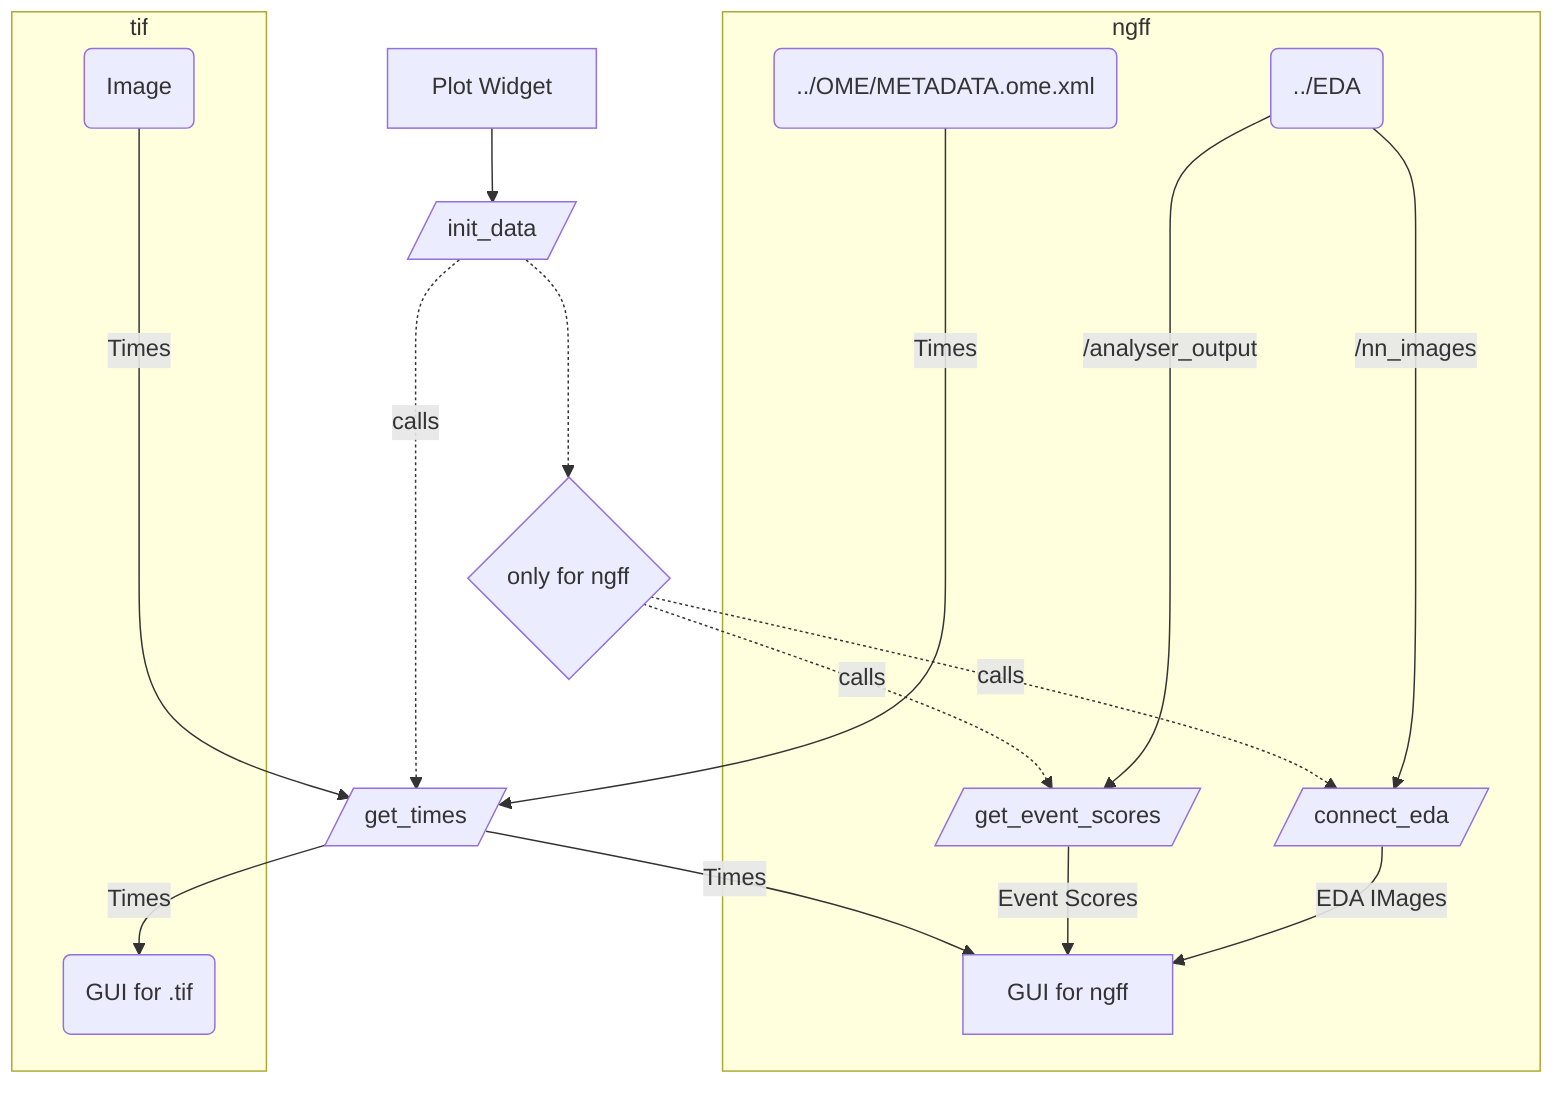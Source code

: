 graph TD;
    subgraph ngff
    O(../OME/METADATA.ome.xml);
    E(../EDA) -- /nn_images -----> M[/connect_eda/];
    E -- /analyser_output ----->N[/get_event_scores/];
    M -- EDA IMages --> X[GUI for ngff];
    N -- Event Scores --> X;
    end
    subgraph tif
    I(Image);
    Z(GUI for .tif);
    end
    A[Plot Widget] --> B[/init_data/];
    B -..-> Q{only for ngff}
    Q -. calls .-> M;
    Q -. calls .-> N;
    B-. calls .-> C[/get_times/];
    O -- Times -----> C;
    I -- Times -----> C;
    C -- Times --> Z;
    C -- Times --> X;